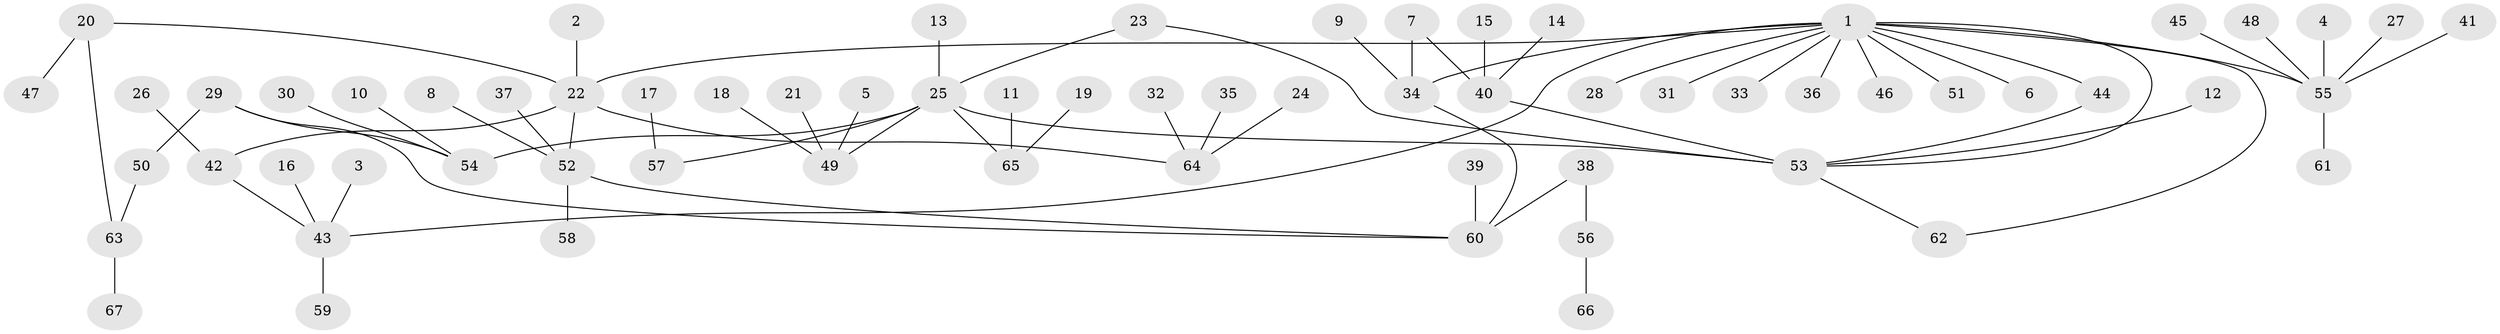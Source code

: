 // original degree distribution, {5: 0.03816793893129771, 11: 0.007633587786259542, 10: 0.007633587786259542, 2: 0.19083969465648856, 8: 0.007633587786259542, 7: 0.007633587786259542, 1: 0.5801526717557252, 6: 0.04580152671755725, 9: 0.007633587786259542, 3: 0.07633587786259542, 4: 0.030534351145038167}
// Generated by graph-tools (version 1.1) at 2025/25/03/09/25 03:25:54]
// undirected, 67 vertices, 74 edges
graph export_dot {
graph [start="1"]
  node [color=gray90,style=filled];
  1;
  2;
  3;
  4;
  5;
  6;
  7;
  8;
  9;
  10;
  11;
  12;
  13;
  14;
  15;
  16;
  17;
  18;
  19;
  20;
  21;
  22;
  23;
  24;
  25;
  26;
  27;
  28;
  29;
  30;
  31;
  32;
  33;
  34;
  35;
  36;
  37;
  38;
  39;
  40;
  41;
  42;
  43;
  44;
  45;
  46;
  47;
  48;
  49;
  50;
  51;
  52;
  53;
  54;
  55;
  56;
  57;
  58;
  59;
  60;
  61;
  62;
  63;
  64;
  65;
  66;
  67;
  1 -- 6 [weight=1.0];
  1 -- 22 [weight=1.0];
  1 -- 28 [weight=1.0];
  1 -- 31 [weight=1.0];
  1 -- 33 [weight=1.0];
  1 -- 34 [weight=1.0];
  1 -- 36 [weight=1.0];
  1 -- 43 [weight=1.0];
  1 -- 44 [weight=1.0];
  1 -- 46 [weight=1.0];
  1 -- 51 [weight=1.0];
  1 -- 53 [weight=1.0];
  1 -- 55 [weight=1.0];
  1 -- 62 [weight=1.0];
  2 -- 22 [weight=1.0];
  3 -- 43 [weight=1.0];
  4 -- 55 [weight=1.0];
  5 -- 49 [weight=1.0];
  7 -- 34 [weight=1.0];
  7 -- 40 [weight=1.0];
  8 -- 52 [weight=1.0];
  9 -- 34 [weight=1.0];
  10 -- 54 [weight=1.0];
  11 -- 65 [weight=1.0];
  12 -- 53 [weight=1.0];
  13 -- 25 [weight=1.0];
  14 -- 40 [weight=1.0];
  15 -- 40 [weight=1.0];
  16 -- 43 [weight=1.0];
  17 -- 57 [weight=1.0];
  18 -- 49 [weight=1.0];
  19 -- 65 [weight=1.0];
  20 -- 22 [weight=1.0];
  20 -- 47 [weight=1.0];
  20 -- 63 [weight=1.0];
  21 -- 49 [weight=1.0];
  22 -- 42 [weight=1.0];
  22 -- 52 [weight=1.0];
  22 -- 64 [weight=1.0];
  23 -- 25 [weight=1.0];
  23 -- 53 [weight=1.0];
  24 -- 64 [weight=1.0];
  25 -- 49 [weight=1.0];
  25 -- 53 [weight=1.0];
  25 -- 54 [weight=1.0];
  25 -- 57 [weight=1.0];
  25 -- 65 [weight=1.0];
  26 -- 42 [weight=1.0];
  27 -- 55 [weight=1.0];
  29 -- 50 [weight=1.0];
  29 -- 54 [weight=1.0];
  29 -- 60 [weight=1.0];
  30 -- 54 [weight=1.0];
  32 -- 64 [weight=1.0];
  34 -- 60 [weight=1.0];
  35 -- 64 [weight=1.0];
  37 -- 52 [weight=1.0];
  38 -- 56 [weight=1.0];
  38 -- 60 [weight=1.0];
  39 -- 60 [weight=1.0];
  40 -- 53 [weight=2.0];
  41 -- 55 [weight=1.0];
  42 -- 43 [weight=1.0];
  43 -- 59 [weight=1.0];
  44 -- 53 [weight=1.0];
  45 -- 55 [weight=1.0];
  48 -- 55 [weight=1.0];
  50 -- 63 [weight=1.0];
  52 -- 58 [weight=1.0];
  52 -- 60 [weight=1.0];
  53 -- 62 [weight=1.0];
  55 -- 61 [weight=1.0];
  56 -- 66 [weight=1.0];
  63 -- 67 [weight=1.0];
}
